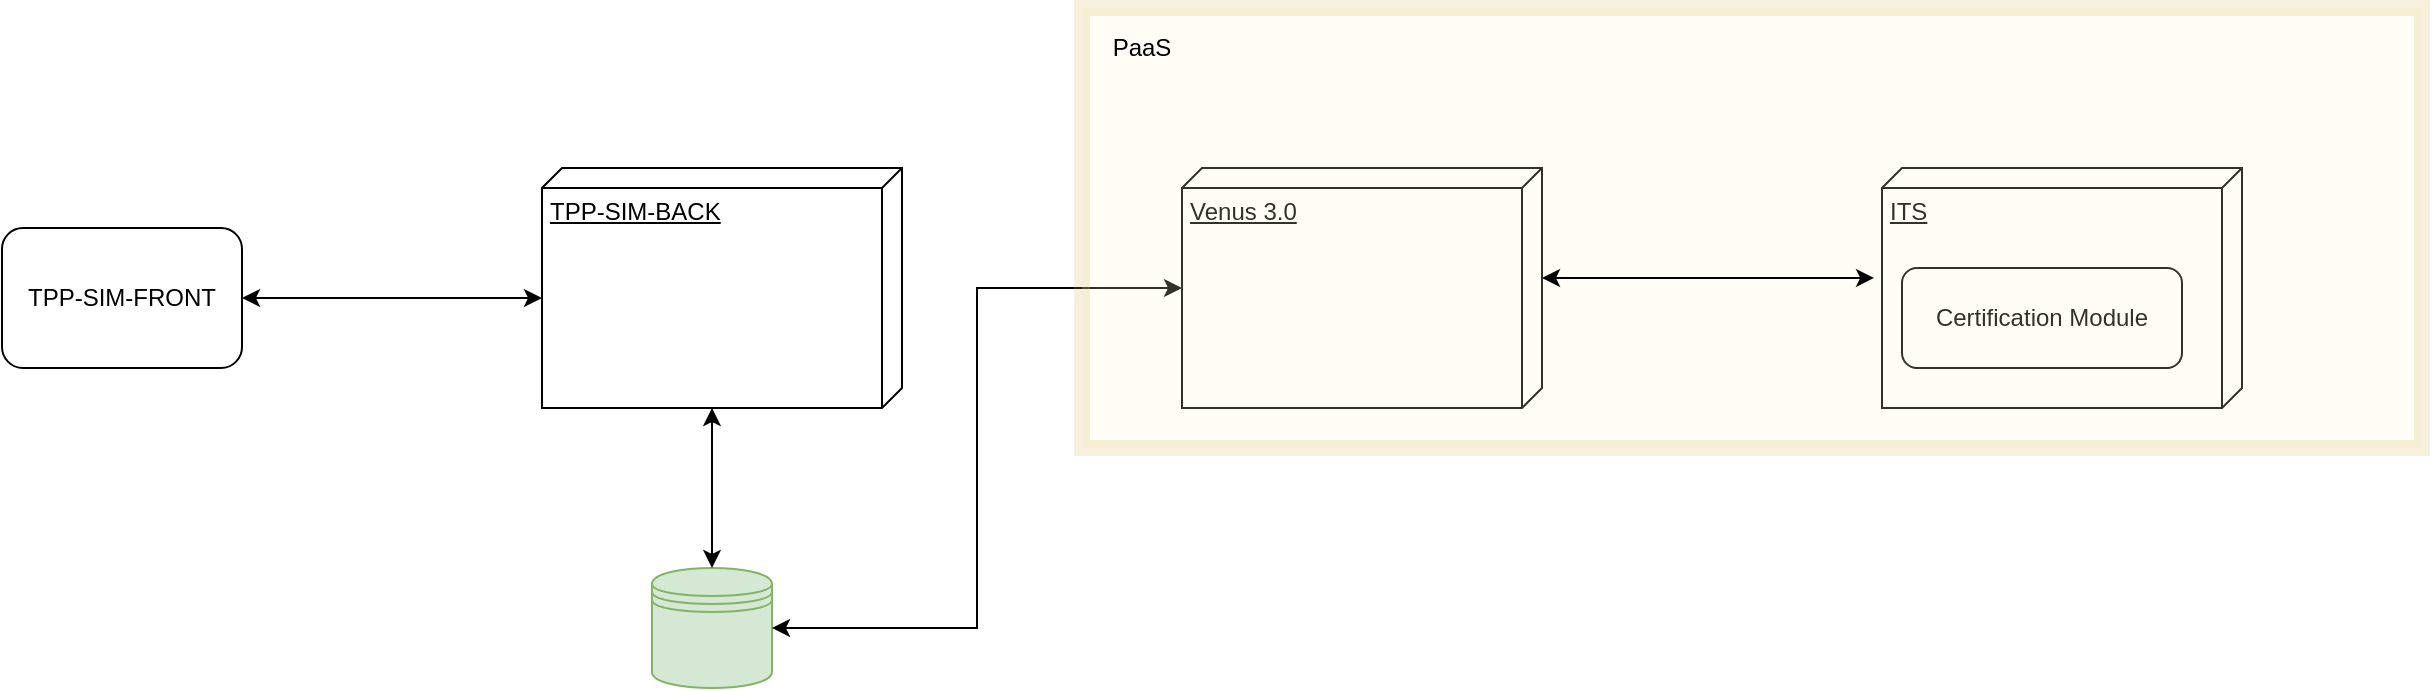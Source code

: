 <mxfile version="14.1.8" type="device" pages="3"><diagram id="lsswzG48TaRqw3ErIp4g" name="Certificacion"><mxGraphModel dx="2031" dy="1174" grid="1" gridSize="10" guides="1" tooltips="1" connect="1" arrows="1" fold="1" page="1" pageScale="1" pageWidth="827" pageHeight="1169" math="0" shadow="0"><root><mxCell id="0"/><mxCell id="1" parent="0"/><mxCell id="DzLGjTQVyEJ2xZG-cKVQ-1" value="TPP-SIM-BACK" style="verticalAlign=top;align=left;spacingTop=8;spacingLeft=2;spacingRight=12;shape=cube;size=10;direction=south;fontStyle=4;html=1;" vertex="1" parent="1"><mxGeometry x="310" y="340" width="180" height="120" as="geometry"/></mxCell><mxCell id="DzLGjTQVyEJ2xZG-cKVQ-3" value="TPP-SIM-FRONT" style="rounded=1;whiteSpace=wrap;html=1;" vertex="1" parent="1"><mxGeometry x="40" y="370" width="120" height="70" as="geometry"/></mxCell><mxCell id="DzLGjTQVyEJ2xZG-cKVQ-4" value="" style="shape=datastore;whiteSpace=wrap;html=1;fillColor=#d5e8d4;strokeColor=#82b366;" vertex="1" parent="1"><mxGeometry x="365" y="540" width="60" height="60" as="geometry"/></mxCell><mxCell id="DzLGjTQVyEJ2xZG-cKVQ-11" style="edgeStyle=orthogonalEdgeStyle;rounded=0;orthogonalLoop=1;jettySize=auto;html=1;entryX=1;entryY=0.5;entryDx=0;entryDy=0;startArrow=classic;startFill=1;endArrow=classic;endFill=1;" edge="1" parent="1" source="DzLGjTQVyEJ2xZG-cKVQ-5" target="DzLGjTQVyEJ2xZG-cKVQ-4"><mxGeometry relative="1" as="geometry"/></mxCell><mxCell id="DzLGjTQVyEJ2xZG-cKVQ-5" value="Venus 3.0" style="verticalAlign=top;align=left;spacingTop=8;spacingLeft=2;spacingRight=12;shape=cube;size=10;direction=south;fontStyle=4;html=1;" vertex="1" parent="1"><mxGeometry x="630" y="340" width="180" height="120" as="geometry"/></mxCell><mxCell id="DzLGjTQVyEJ2xZG-cKVQ-6" value="ITS" style="verticalAlign=top;align=left;spacingTop=8;spacingLeft=2;spacingRight=12;shape=cube;size=10;direction=south;fontStyle=4;html=1;" vertex="1" parent="1"><mxGeometry x="980" y="340" width="180" height="120" as="geometry"/></mxCell><mxCell id="DzLGjTQVyEJ2xZG-cKVQ-7" value="Certification Module" style="rounded=1;whiteSpace=wrap;html=1;" vertex="1" parent="1"><mxGeometry x="990" y="390" width="140" height="50" as="geometry"/></mxCell><mxCell id="DzLGjTQVyEJ2xZG-cKVQ-8" value="" style="rounded=0;whiteSpace=wrap;html=1;fillColor=#fff2cc;strokeColor=#d6b656;opacity=20;strokeWidth=8;" vertex="1" parent="1"><mxGeometry x="580" y="260" width="670" height="220" as="geometry"/></mxCell><mxCell id="DzLGjTQVyEJ2xZG-cKVQ-9" value="" style="endArrow=classic;startArrow=classic;html=1;entryX=1;entryY=0.5;entryDx=0;entryDy=0;exitX=0;exitY=0;exitDx=65;exitDy=180;exitPerimeter=0;" edge="1" parent="1" source="DzLGjTQVyEJ2xZG-cKVQ-1" target="DzLGjTQVyEJ2xZG-cKVQ-3"><mxGeometry width="50" height="50" relative="1" as="geometry"><mxPoint x="490" y="440" as="sourcePoint"/><mxPoint x="540" y="390" as="targetPoint"/></mxGeometry></mxCell><mxCell id="DzLGjTQVyEJ2xZG-cKVQ-10" value="" style="endArrow=classic;startArrow=classic;html=1;entryX=0;entryY=0;entryDx=120;entryDy=95;entryPerimeter=0;" edge="1" parent="1" source="DzLGjTQVyEJ2xZG-cKVQ-4" target="DzLGjTQVyEJ2xZG-cKVQ-1"><mxGeometry width="50" height="50" relative="1" as="geometry"><mxPoint x="360" y="550" as="sourcePoint"/><mxPoint x="210" y="550" as="targetPoint"/></mxGeometry></mxCell><mxCell id="DzLGjTQVyEJ2xZG-cKVQ-12" value="" style="endArrow=classic;startArrow=classic;html=1;entryX=0.458;entryY=1.022;entryDx=0;entryDy=0;entryPerimeter=0;exitX=0;exitY=0;exitDx=55;exitDy=0;exitPerimeter=0;" edge="1" parent="1" source="DzLGjTQVyEJ2xZG-cKVQ-5" target="DzLGjTQVyEJ2xZG-cKVQ-6"><mxGeometry width="50" height="50" relative="1" as="geometry"><mxPoint x="460" y="440" as="sourcePoint"/><mxPoint x="510" y="390" as="targetPoint"/></mxGeometry></mxCell><mxCell id="4RmYQsbJpwlfNAFhQPHZ-1" value="PaaS" style="text;html=1;strokeColor=none;fillColor=none;align=center;verticalAlign=middle;whiteSpace=wrap;rounded=0;" vertex="1" parent="1"><mxGeometry x="590" y="270" width="40" height="20" as="geometry"/></mxCell></root></mxGraphModel></diagram><diagram id="xD1lZM3BfS1WwXzkNhVo" name="Cert"><mxGraphModel dx="1422" dy="822" grid="1" gridSize="10" guides="1" tooltips="1" connect="1" arrows="1" fold="1" page="1" pageScale="1" pageWidth="827" pageHeight="1169" math="0" shadow="0"><root><mxCell id="J64L2a1D6h2gahtTnASw-0"/><mxCell id="J64L2a1D6h2gahtTnASw-1" parent="J64L2a1D6h2gahtTnASw-0"/><mxCell id="Nmm40-wxGN6MCeYm98wA-0" value="TPP-SIM-BACK" style="verticalAlign=top;align=left;spacingTop=8;spacingLeft=2;spacingRight=12;shape=cube;size=10;direction=south;fontStyle=4;html=1;" vertex="1" parent="J64L2a1D6h2gahtTnASw-1"><mxGeometry x="310" y="340" width="180" height="120" as="geometry"/></mxCell><mxCell id="Nmm40-wxGN6MCeYm98wA-1" value="TPP-SIM-FRONT" style="rounded=1;whiteSpace=wrap;html=1;" vertex="1" parent="J64L2a1D6h2gahtTnASw-1"><mxGeometry x="40" y="370" width="120" height="70" as="geometry"/></mxCell><mxCell id="Nmm40-wxGN6MCeYm98wA-2" value="" style="shape=datastore;whiteSpace=wrap;html=1;fillColor=#d5e8d4;strokeColor=#82b366;" vertex="1" parent="J64L2a1D6h2gahtTnASw-1"><mxGeometry x="341" y="520" width="105" height="80" as="geometry"/></mxCell><mxCell id="Nmm40-wxGN6MCeYm98wA-3" style="edgeStyle=orthogonalEdgeStyle;rounded=0;orthogonalLoop=1;jettySize=auto;html=1;entryX=1;entryY=0.5;entryDx=0;entryDy=0;startArrow=classic;startFill=1;endArrow=classic;endFill=1;" edge="1" parent="J64L2a1D6h2gahtTnASw-1" source="Nmm40-wxGN6MCeYm98wA-4" target="Nmm40-wxGN6MCeYm98wA-2"><mxGeometry relative="1" as="geometry"/></mxCell><mxCell id="Nmm40-wxGN6MCeYm98wA-4" value="Venus 3.0" style="verticalAlign=top;align=left;spacingTop=8;spacingLeft=2;spacingRight=12;shape=cube;size=10;direction=south;fontStyle=4;html=1;" vertex="1" parent="J64L2a1D6h2gahtTnASw-1"><mxGeometry x="630" y="340" width="180" height="120" as="geometry"/></mxCell><mxCell id="Nmm40-wxGN6MCeYm98wA-7" value="" style="rounded=0;whiteSpace=wrap;html=1;fillColor=#fff2cc;strokeColor=#d6b656;opacity=20;strokeWidth=8;" vertex="1" parent="J64L2a1D6h2gahtTnASw-1"><mxGeometry x="571" y="260" width="279" height="220" as="geometry"/></mxCell><mxCell id="Nmm40-wxGN6MCeYm98wA-8" value="" style="endArrow=classic;startArrow=classic;html=1;entryX=1;entryY=0.5;entryDx=0;entryDy=0;exitX=0;exitY=0;exitDx=65;exitDy=180;exitPerimeter=0;" edge="1" parent="J64L2a1D6h2gahtTnASw-1" source="Nmm40-wxGN6MCeYm98wA-0" target="Nmm40-wxGN6MCeYm98wA-1"><mxGeometry width="50" height="50" relative="1" as="geometry"><mxPoint x="490" y="440" as="sourcePoint"/><mxPoint x="540" y="390" as="targetPoint"/></mxGeometry></mxCell><mxCell id="Nmm40-wxGN6MCeYm98wA-9" value="" style="endArrow=classic;startArrow=classic;html=1;entryX=0;entryY=0;entryDx=120;entryDy=95;entryPerimeter=0;" edge="1" parent="J64L2a1D6h2gahtTnASw-1" source="Nmm40-wxGN6MCeYm98wA-2" target="Nmm40-wxGN6MCeYm98wA-0"><mxGeometry width="50" height="50" relative="1" as="geometry"><mxPoint x="360" y="550" as="sourcePoint"/><mxPoint x="210" y="550" as="targetPoint"/></mxGeometry></mxCell><mxCell id="Nmm40-wxGN6MCeYm98wA-11" value="PaaS" style="text;html=1;strokeColor=none;fillColor=none;align=center;verticalAlign=middle;whiteSpace=wrap;rounded=0;" vertex="1" parent="J64L2a1D6h2gahtTnASw-1"><mxGeometry x="590" y="270" width="40" height="20" as="geometry"/></mxCell></root></mxGraphModel></diagram><diagram id="Bm6Q0Qn3uvJlBGIvb6uW" name="MD"><mxGraphModel dx="1673" dy="967" grid="1" gridSize="10" guides="1" tooltips="1" connect="1" arrows="1" fold="1" page="1" pageScale="1" pageWidth="827" pageHeight="1169" math="0" shadow="0"><root><mxCell id="crJh0kmCmPSBIzHc7QpM-0"/><mxCell id="crJh0kmCmPSBIzHc7QpM-1" parent="crJh0kmCmPSBIzHc7QpM-0"/><mxCell id="crJh0kmCmPSBIzHc7QpM-15" value="FUNCIONALIDAD_ENTIDAD" style="swimlane;childLayout=stackLayout;horizontal=1;startSize=30;horizontalStack=0;rounded=1;fontSize=14;fontStyle=0;strokeWidth=2;resizeParent=0;resizeLast=1;shadow=0;dashed=0;align=center;fillColor=#fff2cc;opacity=50;strokeColor=#d6b656;" vertex="1" parent="crJh0kmCmPSBIzHc7QpM-1"><mxGeometry x="10" y="490" width="220" height="130" as="geometry"/></mxCell><mxCell id="crJh0kmCmPSBIzHc7QpM-16" value="+VERSION&#10;+ID_ENTIDAD&#10;+ID_FUNCIONALIDAD&#10;+ESTADO&#10;+FECHA_CERTIFICACION" style="align=left;strokeColor=none;fillColor=none;spacingLeft=4;fontSize=12;verticalAlign=top;resizable=0;rotatable=0;part=1;" vertex="1" parent="crJh0kmCmPSBIzHc7QpM-15"><mxGeometry y="30" width="220" height="100" as="geometry"/></mxCell><mxCell id="crJh0kmCmPSBIzHc7QpM-17" value="PRUEBA" style="swimlane;childLayout=stackLayout;horizontal=1;startSize=30;horizontalStack=0;rounded=1;fontSize=14;fontStyle=0;strokeWidth=2;resizeParent=0;resizeLast=1;shadow=0;dashed=0;align=center;fillColor=#d5e8d4;opacity=70;strokeColor=#82b366;" vertex="1" parent="crJh0kmCmPSBIzHc7QpM-1"><mxGeometry x="414" y="270" width="220" height="140" as="geometry"/></mxCell><mxCell id="crJh0kmCmPSBIzHc7QpM-18" value="+VERSION&#10;+ID_FUNCIONALIDAD&#10;+ID_PRUEBA&#10;+DESCRIPCION&#10;+PRERREQUISITOS&#10;+INFORMACION_ADICIONAL&#10;+OBLIGATORIA" style="align=left;strokeColor=none;fillColor=none;spacingLeft=4;fontSize=12;verticalAlign=top;resizable=0;rotatable=0;part=1;" vertex="1" parent="crJh0kmCmPSBIzHc7QpM-17"><mxGeometry y="30" width="220" height="110" as="geometry"/></mxCell><mxCell id="crJh0kmCmPSBIzHc7QpM-19" value="PRUEBA_ENTIDAD" style="swimlane;childLayout=stackLayout;horizontal=1;startSize=30;horizontalStack=0;rounded=1;fontSize=14;fontStyle=0;strokeWidth=2;resizeParent=0;resizeLast=1;shadow=0;dashed=0;align=center;fillColor=#fff2cc;opacity=50;strokeColor=#d6b656;" vertex="1" parent="crJh0kmCmPSBIzHc7QpM-1"><mxGeometry x="414" y="485" width="220" height="140" as="geometry"/></mxCell><mxCell id="crJh0kmCmPSBIzHc7QpM-20" value="+ID_PRUEBA&#10;+ID_FUNCIONALIDAD&#10;+ID_ENTIDAD&#10;+FECHA_ULTIMA_MODIFICACION&#10;+ESTADO" style="align=left;strokeColor=none;fillColor=none;spacingLeft=4;fontSize=12;verticalAlign=top;resizable=0;rotatable=0;part=1;" vertex="1" parent="crJh0kmCmPSBIzHc7QpM-19"><mxGeometry y="30" width="220" height="110" as="geometry"/></mxCell><mxCell id="crJh0kmCmPSBIzHc7QpM-21" value="EVIDENCIAS_ENTIDAD" style="swimlane;childLayout=stackLayout;horizontal=1;startSize=30;horizontalStack=0;rounded=1;fontSize=14;fontStyle=0;strokeWidth=2;resizeParent=0;resizeLast=1;shadow=0;dashed=0;align=center;fillColor=#fff2cc;opacity=50;strokeColor=#d6b656;" vertex="1" parent="crJh0kmCmPSBIzHc7QpM-1"><mxGeometry x="714" y="490" width="220" height="130" as="geometry"/></mxCell><mxCell id="crJh0kmCmPSBIzHc7QpM-22" value="+ID_ENTIDAD&#10;+ID_PRUEBA&#10;+REQUEST_ID&#10;+RESOURCE_ID&#10;+AUTHORISATION_ID&#10;+INFORMACION_ADICIONAL" style="align=left;strokeColor=none;fillColor=none;spacingLeft=4;fontSize=12;verticalAlign=top;resizable=0;rotatable=0;part=1;" vertex="1" parent="crJh0kmCmPSBIzHc7QpM-21"><mxGeometry y="30" width="220" height="100" as="geometry"/></mxCell><mxCell id="crJh0kmCmPSBIzHc7QpM-23" value="STEP" style="swimlane;childLayout=stackLayout;horizontal=1;startSize=30;horizontalStack=0;rounded=1;fontSize=14;fontStyle=0;strokeWidth=2;resizeParent=0;resizeLast=1;shadow=0;dashed=0;align=center;fillColor=#d5e8d4;opacity=70;strokeColor=#82b366;" vertex="1" parent="crJh0kmCmPSBIzHc7QpM-1"><mxGeometry x="292" y="30" width="220" height="130" as="geometry"/></mxCell><mxCell id="crJh0kmCmPSBIzHc7QpM-24" value="+ID_PRUEBA&#10;+NOMBRE&#10;+DESCRIPCION" style="align=left;strokeColor=none;fillColor=none;spacingLeft=4;fontSize=12;verticalAlign=top;resizable=0;rotatable=0;part=1;" vertex="1" parent="crJh0kmCmPSBIzHc7QpM-23"><mxGeometry y="30" width="220" height="100" as="geometry"/></mxCell><mxCell id="crJh0kmCmPSBIzHc7QpM-25" value="COD_RESPUESTA_ESPERADOS" style="swimlane;childLayout=stackLayout;horizontal=1;startSize=30;horizontalStack=0;rounded=1;fontSize=14;fontStyle=0;strokeWidth=2;resizeParent=0;resizeLast=1;shadow=0;dashed=0;align=center;fillColor=#d5e8d4;opacity=70;strokeColor=#82b366;" vertex="1" parent="crJh0kmCmPSBIzHc7QpM-1"><mxGeometry x="536" y="30" width="220" height="130" as="geometry"/></mxCell><mxCell id="crJh0kmCmPSBIzHc7QpM-26" value="+ID_PRUEBA&#10;+TIPO_PETICION&#10;+REQUEST_ID&#10;+RESOURCE_ID&#10;+AUTHORISATION_ID&#10;+INFORMACION_ADICIONAL" style="align=left;strokeColor=none;fillColor=none;spacingLeft=4;fontSize=12;verticalAlign=top;resizable=0;rotatable=0;part=1;" vertex="1" parent="crJh0kmCmPSBIzHc7QpM-25"><mxGeometry y="30" width="220" height="100" as="geometry"/></mxCell><mxCell id="crJh0kmCmPSBIzHc7QpM-31" value="" style="endArrow=none;html=1;rounded=0;dashed=1;dashPattern=1 2;exitX=0.995;exitY=0.386;exitDx=0;exitDy=0;entryX=0;entryY=0.5;entryDx=0;entryDy=0;exitPerimeter=0;" edge="1" parent="crJh0kmCmPSBIzHc7QpM-1" source="7kp1wLRc_l6Q_I1697zQ-8" target="crJh0kmCmPSBIzHc7QpM-18"><mxGeometry relative="1" as="geometry"><mxPoint x="490" y="500" as="sourcePoint"/><mxPoint x="650" y="500" as="targetPoint"/></mxGeometry></mxCell><mxCell id="crJh0kmCmPSBIzHc7QpM-32" value="1" style="resizable=0;html=1;align=left;verticalAlign=bottom;" connectable="0" vertex="1" parent="crJh0kmCmPSBIzHc7QpM-31"><mxGeometry x="-1" relative="1" as="geometry"/></mxCell><mxCell id="crJh0kmCmPSBIzHc7QpM-33" value="M" style="resizable=0;html=1;align=right;verticalAlign=bottom;" connectable="0" vertex="1" parent="crJh0kmCmPSBIzHc7QpM-31"><mxGeometry x="1" relative="1" as="geometry"/></mxCell><mxCell id="crJh0kmCmPSBIzHc7QpM-34" value="" style="endArrow=none;html=1;rounded=0;dashed=1;dashPattern=1 2;exitX=0.5;exitY=1;exitDx=0;exitDy=0;entryX=0.25;entryY=0;entryDx=0;entryDy=0;" edge="1" parent="crJh0kmCmPSBIzHc7QpM-1" source="crJh0kmCmPSBIzHc7QpM-24" target="crJh0kmCmPSBIzHc7QpM-17"><mxGeometry relative="1" as="geometry"><mxPoint x="260" y="360" as="sourcePoint"/><mxPoint x="424" y="360" as="targetPoint"/></mxGeometry></mxCell><mxCell id="crJh0kmCmPSBIzHc7QpM-35" value="M" style="resizable=0;html=1;align=left;verticalAlign=bottom;" connectable="0" vertex="1" parent="crJh0kmCmPSBIzHc7QpM-34"><mxGeometry x="-1" relative="1" as="geometry"><mxPoint x="12" y="20" as="offset"/></mxGeometry></mxCell><mxCell id="crJh0kmCmPSBIzHc7QpM-36" value="1" style="resizable=0;html=1;align=right;verticalAlign=bottom;" connectable="0" vertex="1" parent="crJh0kmCmPSBIzHc7QpM-34"><mxGeometry x="1" relative="1" as="geometry"><mxPoint y="-10.17" as="offset"/></mxGeometry></mxCell><mxCell id="crJh0kmCmPSBIzHc7QpM-37" value="" style="endArrow=none;html=1;rounded=0;dashed=1;dashPattern=1 2;exitX=0.75;exitY=0;exitDx=0;exitDy=0;entryX=0.5;entryY=1;entryDx=0;entryDy=0;" edge="1" parent="crJh0kmCmPSBIzHc7QpM-1" source="crJh0kmCmPSBIzHc7QpM-17" target="crJh0kmCmPSBIzHc7QpM-26"><mxGeometry relative="1" as="geometry"><mxPoint x="260" y="360" as="sourcePoint"/><mxPoint x="424" y="360" as="targetPoint"/></mxGeometry></mxCell><mxCell id="crJh0kmCmPSBIzHc7QpM-38" value="1" style="resizable=0;html=1;align=left;verticalAlign=bottom;" connectable="0" vertex="1" parent="crJh0kmCmPSBIzHc7QpM-37"><mxGeometry x="-1" relative="1" as="geometry"><mxPoint x="-9" y="-10" as="offset"/></mxGeometry></mxCell><mxCell id="crJh0kmCmPSBIzHc7QpM-39" value="M" style="resizable=0;html=1;align=right;verticalAlign=bottom;" connectable="0" vertex="1" parent="crJh0kmCmPSBIzHc7QpM-37"><mxGeometry x="1" relative="1" as="geometry"><mxPoint x="-16.1" y="20.17" as="offset"/></mxGeometry></mxCell><mxCell id="7kp1wLRc_l6Q_I1697zQ-0" value="" style="endArrow=none;html=1;rounded=0;dashed=1;dashPattern=1 2;exitX=1;exitY=0.5;exitDx=0;exitDy=0;entryX=0;entryY=0.5;entryDx=0;entryDy=0;" edge="1" parent="crJh0kmCmPSBIzHc7QpM-1" source="crJh0kmCmPSBIzHc7QpM-20" target="crJh0kmCmPSBIzHc7QpM-22"><mxGeometry relative="1" as="geometry"><mxPoint x="554" y="370" as="sourcePoint"/><mxPoint x="718" y="370" as="targetPoint"/><Array as="points"><mxPoint x="670" y="570"/></Array></mxGeometry></mxCell><mxCell id="7kp1wLRc_l6Q_I1697zQ-1" value="1" style="resizable=0;html=1;align=left;verticalAlign=bottom;" connectable="0" vertex="1" parent="7kp1wLRc_l6Q_I1697zQ-0"><mxGeometry x="-1" relative="1" as="geometry"/></mxCell><mxCell id="7kp1wLRc_l6Q_I1697zQ-2" value="M" style="resizable=0;html=1;align=right;verticalAlign=bottom;" connectable="0" vertex="1" parent="7kp1wLRc_l6Q_I1697zQ-0"><mxGeometry x="1" relative="1" as="geometry"/></mxCell><mxCell id="7kp1wLRc_l6Q_I1697zQ-3" value="" style="endArrow=none;html=1;rounded=0;dashed=1;dashPattern=1 2;exitX=0.5;exitY=1;exitDx=0;exitDy=0;entryX=0.5;entryY=0;entryDx=0;entryDy=0;" edge="1" parent="crJh0kmCmPSBIzHc7QpM-1" source="crJh0kmCmPSBIzHc7QpM-18" target="crJh0kmCmPSBIzHc7QpM-19"><mxGeometry relative="1" as="geometry"><mxPoint x="520" y="400" as="sourcePoint"/><mxPoint x="587" y="510" as="targetPoint"/></mxGeometry></mxCell><mxCell id="7kp1wLRc_l6Q_I1697zQ-4" value="1" style="resizable=0;html=1;align=left;verticalAlign=bottom;" connectable="0" vertex="1" parent="7kp1wLRc_l6Q_I1697zQ-3"><mxGeometry x="-1" relative="1" as="geometry"><mxPoint x="6" y="20" as="offset"/></mxGeometry></mxCell><mxCell id="7kp1wLRc_l6Q_I1697zQ-5" value="1" style="resizable=0;html=1;align=right;verticalAlign=bottom;" connectable="0" vertex="1" parent="7kp1wLRc_l6Q_I1697zQ-3"><mxGeometry x="1" relative="1" as="geometry"><mxPoint x="16" y="-10.17" as="offset"/></mxGeometry></mxCell><mxCell id="7kp1wLRc_l6Q_I1697zQ-7" value="FUNCIONALIDAD" style="swimlane;childLayout=stackLayout;horizontal=1;startSize=30;horizontalStack=0;rounded=1;fontSize=14;fontStyle=0;strokeWidth=2;resizeParent=0;resizeLast=1;shadow=0;dashed=0;align=center;fillColor=#d5e8d4;opacity=70;strokeColor=#82b366;" vertex="1" parent="crJh0kmCmPSBIzHc7QpM-1"><mxGeometry x="9" y="298" width="220" height="100" as="geometry"/></mxCell><mxCell id="7kp1wLRc_l6Q_I1697zQ-8" value="+VERSION&#10;+ID_FUNCIONALIDAD&#10;+DESCRIPCION&#10;+INFORMACION_ADICIONAL" style="align=left;strokeColor=none;fillColor=none;spacingLeft=4;fontSize=12;verticalAlign=top;resizable=0;rotatable=0;part=1;" vertex="1" parent="7kp1wLRc_l6Q_I1697zQ-7"><mxGeometry y="30" width="220" height="70" as="geometry"/></mxCell><mxCell id="7kp1wLRc_l6Q_I1697zQ-10" value="" style="endArrow=none;html=1;rounded=0;dashed=1;dashPattern=1 2;exitX=1;exitY=0.5;exitDx=0;exitDy=0;entryX=0;entryY=0.5;entryDx=0;entryDy=0;" edge="1" parent="crJh0kmCmPSBIzHc7QpM-1" source="crJh0kmCmPSBIzHc7QpM-16" target="crJh0kmCmPSBIzHc7QpM-20"><mxGeometry relative="1" as="geometry"><mxPoint x="270" y="550" as="sourcePoint"/><mxPoint x="350" y="550" as="targetPoint"/></mxGeometry></mxCell><mxCell id="7kp1wLRc_l6Q_I1697zQ-11" value="1" style="resizable=0;html=1;align=left;verticalAlign=bottom;" connectable="0" vertex="1" parent="7kp1wLRc_l6Q_I1697zQ-10"><mxGeometry x="-1" relative="1" as="geometry"/></mxCell><mxCell id="7kp1wLRc_l6Q_I1697zQ-12" value="M" style="resizable=0;html=1;align=right;verticalAlign=bottom;" connectable="0" vertex="1" parent="7kp1wLRc_l6Q_I1697zQ-10"><mxGeometry x="1" relative="1" as="geometry"/></mxCell><mxCell id="R2mwM5X5Go0JlzUqQrPh-0" value="REVISION" style="swimlane;childLayout=stackLayout;horizontal=1;startSize=30;horizontalStack=0;rounded=1;fontSize=14;fontStyle=0;strokeWidth=2;resizeParent=0;resizeLast=1;shadow=0;dashed=0;align=center;fillColor=#fff2cc;opacity=50;strokeColor=#d6b656;" vertex="1" parent="crJh0kmCmPSBIzHc7QpM-1"><mxGeometry x="414" y="680" width="220" height="140" as="geometry"/></mxCell><mxCell id="R2mwM5X5Go0JlzUqQrPh-1" value="+ID_PRUEBA&#10;+ID_ENTIDAD&#10;+COMENTARIOS_ENTIDAD&#10;+REVISION_REDSYS&#10;+FECHA_ENVIO_ENTIDAD&#10;+FECHA_REVISION_REDSYS" style="align=left;strokeColor=none;fillColor=none;spacingLeft=4;fontSize=12;verticalAlign=top;resizable=0;rotatable=0;part=1;" vertex="1" parent="R2mwM5X5Go0JlzUqQrPh-0"><mxGeometry y="30" width="220" height="110" as="geometry"/></mxCell><mxCell id="R2mwM5X5Go0JlzUqQrPh-2" value="" style="endArrow=none;html=1;rounded=0;dashed=1;dashPattern=1 2;exitX=0.5;exitY=1;exitDx=0;exitDy=0;entryX=0.5;entryY=0;entryDx=0;entryDy=0;" edge="1" parent="crJh0kmCmPSBIzHc7QpM-1" source="crJh0kmCmPSBIzHc7QpM-20" target="R2mwM5X5Go0JlzUqQrPh-0"><mxGeometry relative="1" as="geometry"><mxPoint x="644" y="580" as="sourcePoint"/><mxPoint x="724" y="580" as="targetPoint"/><Array as="points"/></mxGeometry></mxCell><mxCell id="R2mwM5X5Go0JlzUqQrPh-3" value="1" style="resizable=0;html=1;align=left;verticalAlign=bottom;" connectable="0" vertex="1" parent="R2mwM5X5Go0JlzUqQrPh-2"><mxGeometry x="-1" relative="1" as="geometry"><mxPoint x="-14" y="15" as="offset"/></mxGeometry></mxCell><mxCell id="R2mwM5X5Go0JlzUqQrPh-4" value="M" style="resizable=0;html=1;align=right;verticalAlign=bottom;" connectable="0" vertex="1" parent="R2mwM5X5Go0JlzUqQrPh-2"><mxGeometry x="1" relative="1" as="geometry"/></mxCell></root></mxGraphModel></diagram></mxfile>